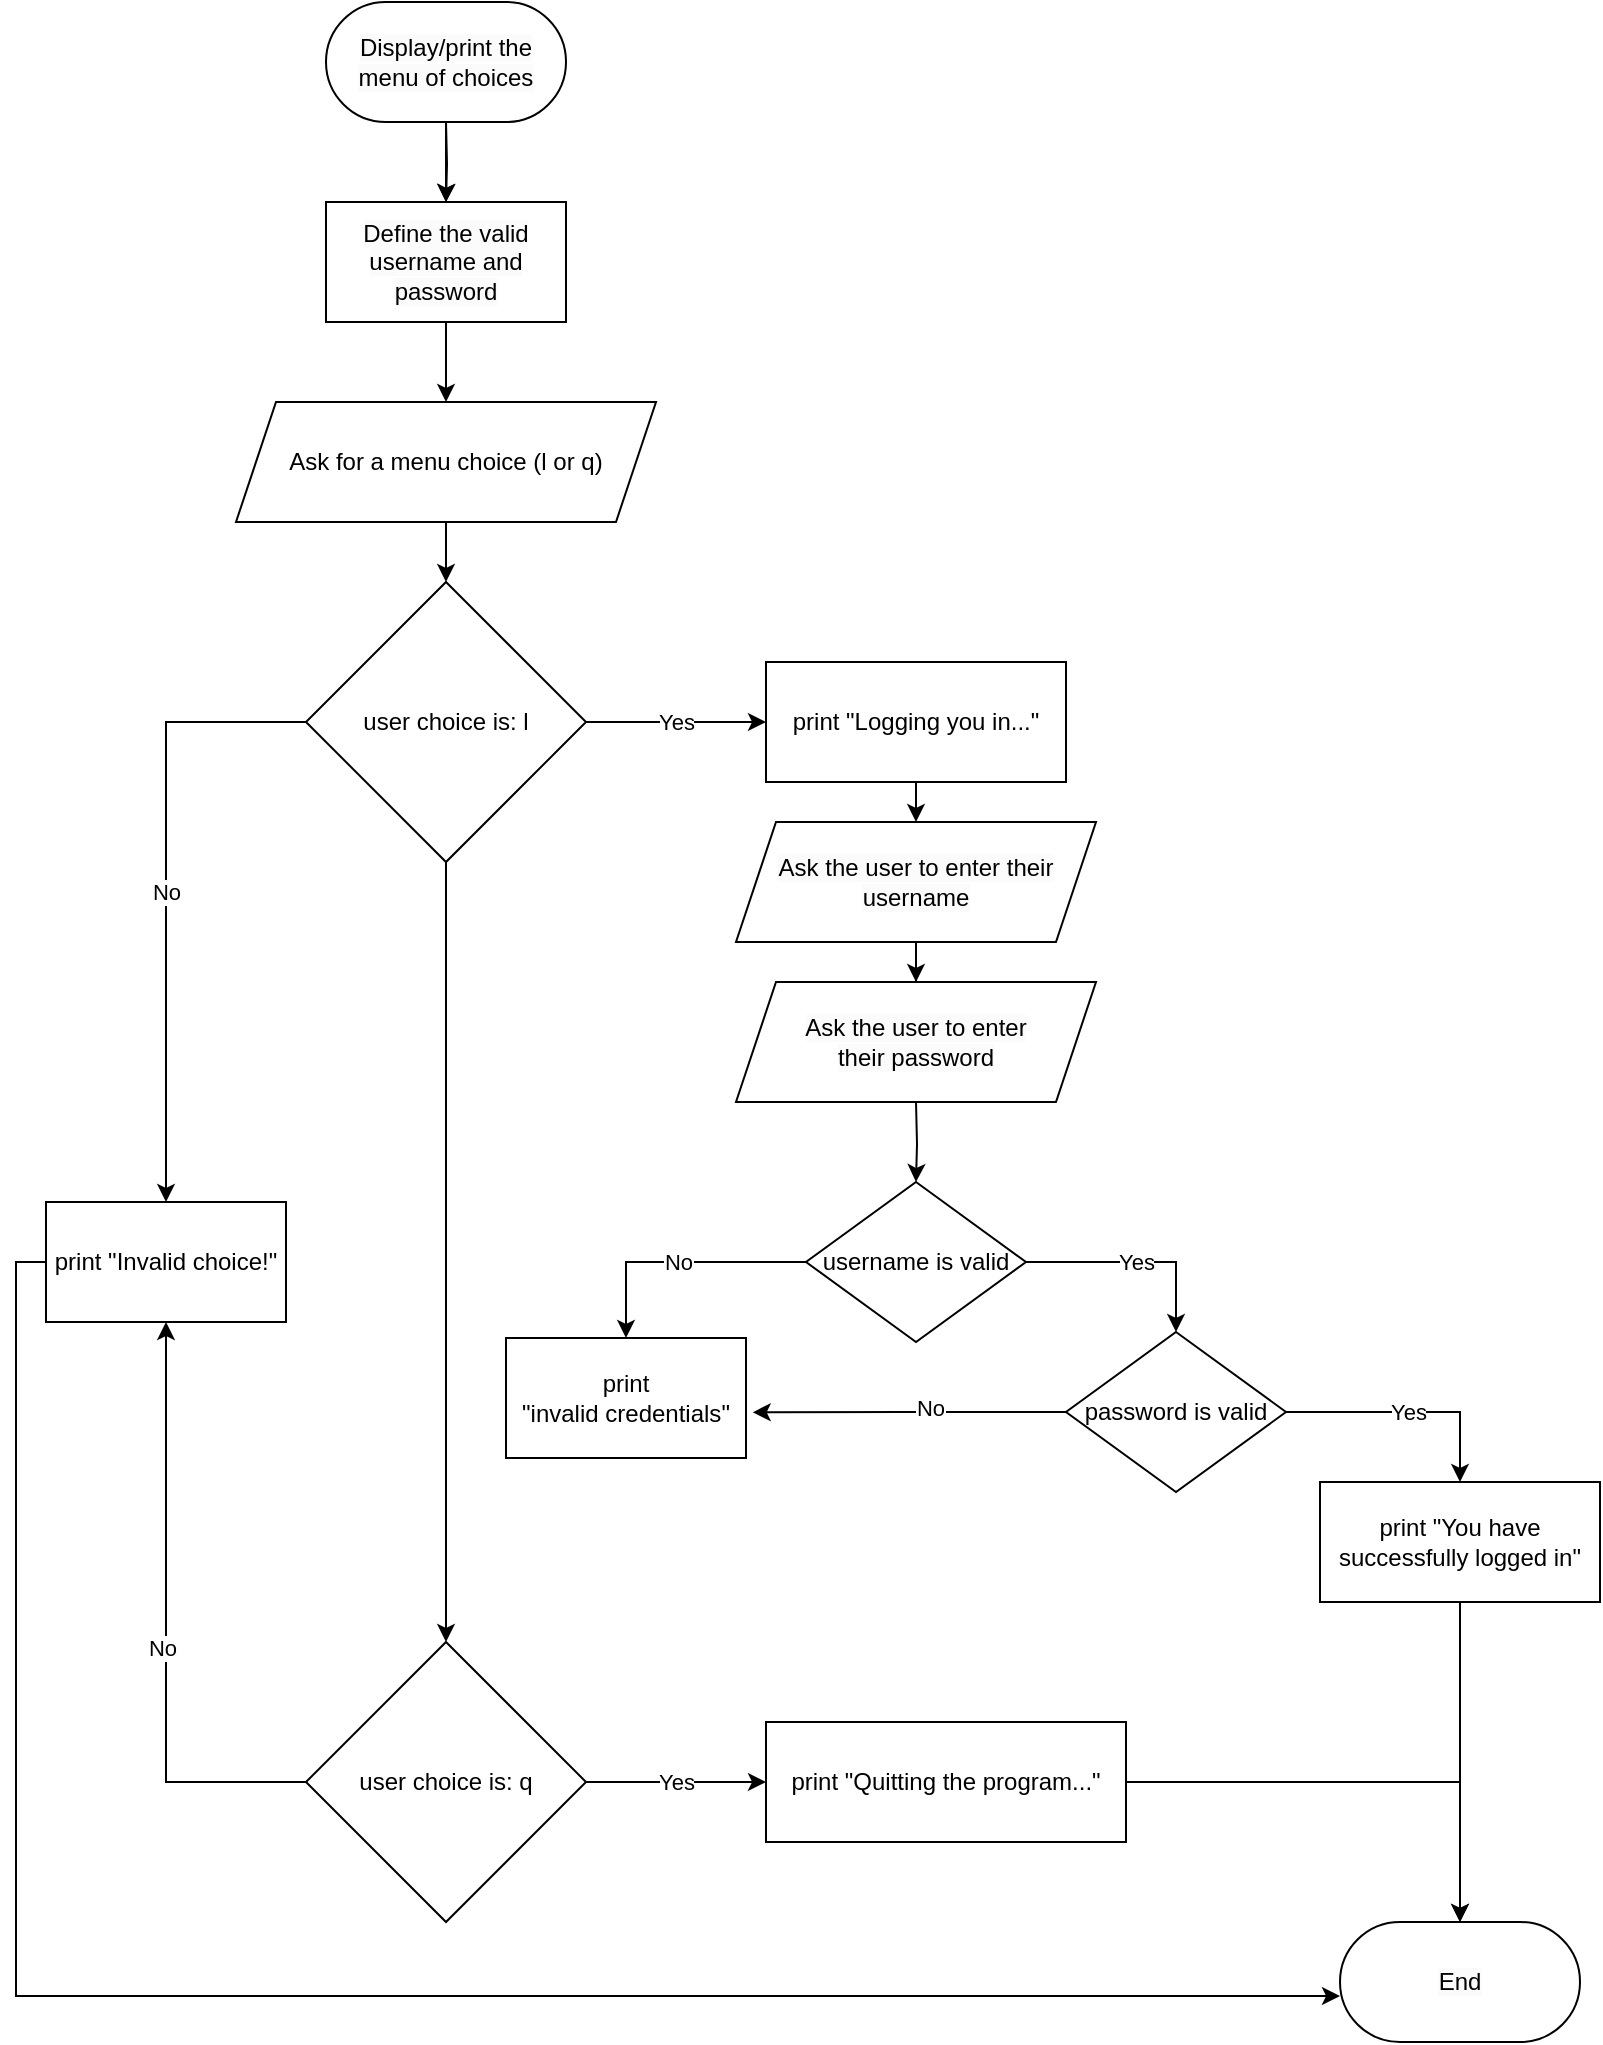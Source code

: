 <mxfile version="20.8.18" type="device"><diagram name="Page-1" id="VkJaoa7Yt4ZLHSvvT-uW"><mxGraphModel dx="410" dy="506" grid="1" gridSize="10" guides="1" tooltips="1" connect="1" arrows="1" fold="1" page="1" pageScale="1" pageWidth="827" pageHeight="1169" math="0" shadow="0"><root><mxCell id="0"/><mxCell id="1" parent="0"/><mxCell id="g2YkS42pn9TeFXYQD6Oe-4" style="edgeStyle=orthogonalEdgeStyle;rounded=0;orthogonalLoop=1;jettySize=auto;html=1;entryX=0.5;entryY=0;entryDx=0;entryDy=0;" parent="1" target="g2YkS42pn9TeFXYQD6Oe-3" edge="1"><mxGeometry relative="1" as="geometry"><mxPoint x="225" y="310" as="sourcePoint"/></mxGeometry></mxCell><mxCell id="g2YkS42pn9TeFXYQD6Oe-9" value="Yes" style="edgeStyle=orthogonalEdgeStyle;rounded=0;orthogonalLoop=1;jettySize=auto;html=1;entryX=0;entryY=0.5;entryDx=0;entryDy=0;" parent="1" source="g2YkS42pn9TeFXYQD6Oe-3" target="g2YkS42pn9TeFXYQD6Oe-8" edge="1"><mxGeometry relative="1" as="geometry"/></mxCell><mxCell id="g2YkS42pn9TeFXYQD6Oe-39" style="edgeStyle=orthogonalEdgeStyle;rounded=0;orthogonalLoop=1;jettySize=auto;html=1;" parent="1" source="g2YkS42pn9TeFXYQD6Oe-3" target="g2YkS42pn9TeFXYQD6Oe-15" edge="1"><mxGeometry relative="1" as="geometry"/></mxCell><mxCell id="g2YkS42pn9TeFXYQD6Oe-41" value="No" style="edgeStyle=orthogonalEdgeStyle;rounded=0;orthogonalLoop=1;jettySize=auto;html=1;" parent="1" source="g2YkS42pn9TeFXYQD6Oe-3" target="g2YkS42pn9TeFXYQD6Oe-40" edge="1"><mxGeometry relative="1" as="geometry"/></mxCell><mxCell id="g2YkS42pn9TeFXYQD6Oe-3" value="user choice is: l" style="rhombus;whiteSpace=wrap;html=1;rounded=0;" parent="1" vertex="1"><mxGeometry x="155" y="340" width="140" height="140" as="geometry"/></mxCell><mxCell id="g2YkS42pn9TeFXYQD6Oe-6" style="edgeStyle=orthogonalEdgeStyle;rounded=0;orthogonalLoop=1;jettySize=auto;html=1;entryX=0.5;entryY=0;entryDx=0;entryDy=0;" parent="1" source="g2YkS42pn9TeFXYQD6Oe-5" edge="1"><mxGeometry relative="1" as="geometry"><mxPoint x="225" y="250" as="targetPoint"/></mxGeometry></mxCell><mxCell id="g2YkS42pn9TeFXYQD6Oe-5" value="&lt;span style=&quot;color: rgb(0, 0, 0); font-family: Helvetica; font-size: 12px; font-style: normal; font-variant-ligatures: normal; font-variant-caps: normal; font-weight: 400; letter-spacing: normal; orphans: 2; text-align: center; text-indent: 0px; text-transform: none; widows: 2; word-spacing: 0px; -webkit-text-stroke-width: 0px; background-color: rgb(251, 251, 251); text-decoration-thickness: initial; text-decoration-style: initial; text-decoration-color: initial; float: none; display: inline !important;&quot;&gt;Define the valid username and password&lt;/span&gt;" style="rounded=0;whiteSpace=wrap;html=1;" parent="1" vertex="1"><mxGeometry x="165" y="150" width="120" height="60" as="geometry"/></mxCell><mxCell id="g2YkS42pn9TeFXYQD6Oe-27" value="" style="edgeStyle=orthogonalEdgeStyle;rounded=0;orthogonalLoop=1;jettySize=auto;html=1;" parent="1" source="g2YkS42pn9TeFXYQD6Oe-8" edge="1"><mxGeometry relative="1" as="geometry"><mxPoint x="460" y="460" as="targetPoint"/></mxGeometry></mxCell><mxCell id="g2YkS42pn9TeFXYQD6Oe-8" value="print &quot;Logging you in...&quot;" style="whiteSpace=wrap;html=1;rounded=0;" parent="1" vertex="1"><mxGeometry x="385" y="380" width="150" height="60" as="geometry"/></mxCell><mxCell id="g2YkS42pn9TeFXYQD6Oe-23" value="Yes" style="edgeStyle=orthogonalEdgeStyle;rounded=0;orthogonalLoop=1;jettySize=auto;html=1;" parent="1" source="g2YkS42pn9TeFXYQD6Oe-15" target="g2YkS42pn9TeFXYQD6Oe-22" edge="1"><mxGeometry relative="1" as="geometry"/></mxCell><mxCell id="g2YkS42pn9TeFXYQD6Oe-42" style="edgeStyle=orthogonalEdgeStyle;rounded=0;orthogonalLoop=1;jettySize=auto;html=1;entryX=0.5;entryY=1;entryDx=0;entryDy=0;" parent="1" source="g2YkS42pn9TeFXYQD6Oe-15" target="g2YkS42pn9TeFXYQD6Oe-40" edge="1"><mxGeometry relative="1" as="geometry"/></mxCell><mxCell id="g2YkS42pn9TeFXYQD6Oe-43" value="No" style="edgeLabel;html=1;align=center;verticalAlign=middle;resizable=0;points=[];" parent="g2YkS42pn9TeFXYQD6Oe-42" vertex="1" connectable="0"><mxGeometry x="-0.085" y="2" relative="1" as="geometry"><mxPoint as="offset"/></mxGeometry></mxCell><mxCell id="g2YkS42pn9TeFXYQD6Oe-15" value="user choice is: q" style="rhombus;whiteSpace=wrap;html=1;rounded=0;" parent="1" vertex="1"><mxGeometry x="155" y="870" width="140" height="140" as="geometry"/></mxCell><mxCell id="d4qaRlam0Jk75mYag_ZH-8" style="edgeStyle=orthogonalEdgeStyle;rounded=0;orthogonalLoop=1;jettySize=auto;html=1;" parent="1" source="g2YkS42pn9TeFXYQD6Oe-22" target="d4qaRlam0Jk75mYag_ZH-3" edge="1"><mxGeometry relative="1" as="geometry"/></mxCell><mxCell id="g2YkS42pn9TeFXYQD6Oe-22" value="print &quot;Quitting the program&lt;span style=&quot;background-color: initial;&quot;&gt;...&quot;&lt;/span&gt;" style="whiteSpace=wrap;html=1;rounded=0;" parent="1" vertex="1"><mxGeometry x="385" y="910" width="180" height="60" as="geometry"/></mxCell><mxCell id="g2YkS42pn9TeFXYQD6Oe-26" value="" style="edgeStyle=orthogonalEdgeStyle;rounded=0;orthogonalLoop=1;jettySize=auto;html=1;" parent="1" edge="1"><mxGeometry relative="1" as="geometry"><mxPoint x="460" y="520" as="sourcePoint"/></mxGeometry></mxCell><mxCell id="g2YkS42pn9TeFXYQD6Oe-30" style="edgeStyle=orthogonalEdgeStyle;rounded=0;orthogonalLoop=1;jettySize=auto;html=1;" parent="1" target="g2YkS42pn9TeFXYQD6Oe-28" edge="1"><mxGeometry relative="1" as="geometry"><mxPoint x="460" y="600" as="sourcePoint"/></mxGeometry></mxCell><mxCell id="g2YkS42pn9TeFXYQD6Oe-32" value="Yes" style="edgeStyle=orthogonalEdgeStyle;rounded=0;orthogonalLoop=1;jettySize=auto;html=1;entryX=0.5;entryY=0;entryDx=0;entryDy=0;" parent="1" source="g2YkS42pn9TeFXYQD6Oe-28" target="g2YkS42pn9TeFXYQD6Oe-31" edge="1"><mxGeometry relative="1" as="geometry"><mxPoint x="565" y="730" as="targetPoint"/></mxGeometry></mxCell><mxCell id="g2YkS42pn9TeFXYQD6Oe-34" value="No" style="edgeStyle=orthogonalEdgeStyle;rounded=0;orthogonalLoop=1;jettySize=auto;html=1;entryX=0.5;entryY=0;entryDx=0;entryDy=0;" parent="1" source="g2YkS42pn9TeFXYQD6Oe-28" target="g2YkS42pn9TeFXYQD6Oe-33" edge="1"><mxGeometry relative="1" as="geometry"/></mxCell><mxCell id="g2YkS42pn9TeFXYQD6Oe-28" value="username is valid" style="rhombus;whiteSpace=wrap;html=1;rounded=0;" parent="1" vertex="1"><mxGeometry x="405" y="640" width="110" height="80" as="geometry"/></mxCell><mxCell id="g2YkS42pn9TeFXYQD6Oe-35" style="edgeStyle=orthogonalEdgeStyle;rounded=0;orthogonalLoop=1;jettySize=auto;html=1;entryX=1.028;entryY=0.619;entryDx=0;entryDy=0;entryPerimeter=0;" parent="1" source="g2YkS42pn9TeFXYQD6Oe-31" target="g2YkS42pn9TeFXYQD6Oe-33" edge="1"><mxGeometry relative="1" as="geometry"/></mxCell><mxCell id="g2YkS42pn9TeFXYQD6Oe-36" value="No" style="edgeLabel;html=1;align=center;verticalAlign=middle;resizable=0;points=[];" parent="g2YkS42pn9TeFXYQD6Oe-35" vertex="1" connectable="0"><mxGeometry x="-0.139" y="-2" relative="1" as="geometry"><mxPoint x="-1" as="offset"/></mxGeometry></mxCell><mxCell id="g2YkS42pn9TeFXYQD6Oe-38" value="Yes" style="edgeStyle=orthogonalEdgeStyle;rounded=0;orthogonalLoop=1;jettySize=auto;html=1;entryX=0.5;entryY=0;entryDx=0;entryDy=0;" parent="1" source="g2YkS42pn9TeFXYQD6Oe-31" target="g2YkS42pn9TeFXYQD6Oe-37" edge="1"><mxGeometry relative="1" as="geometry"/></mxCell><mxCell id="g2YkS42pn9TeFXYQD6Oe-31" value="password is valid" style="rhombus;whiteSpace=wrap;html=1;rounded=0;" parent="1" vertex="1"><mxGeometry x="535" y="715" width="110" height="80" as="geometry"/></mxCell><mxCell id="g2YkS42pn9TeFXYQD6Oe-33" value="print &quot;invalid&amp;nbsp;credentials&lt;span style=&quot;background-color: initial;&quot;&gt;&quot;&lt;/span&gt;" style="whiteSpace=wrap;html=1;rounded=0;" parent="1" vertex="1"><mxGeometry x="255" y="718" width="120" height="60" as="geometry"/></mxCell><mxCell id="d4qaRlam0Jk75mYag_ZH-4" style="edgeStyle=orthogonalEdgeStyle;rounded=0;orthogonalLoop=1;jettySize=auto;html=1;entryX=0.5;entryY=0;entryDx=0;entryDy=0;" parent="1" source="g2YkS42pn9TeFXYQD6Oe-37" target="d4qaRlam0Jk75mYag_ZH-3" edge="1"><mxGeometry relative="1" as="geometry"/></mxCell><mxCell id="g2YkS42pn9TeFXYQD6Oe-37" value="print &quot;You have successfully logged in&quot;" style="whiteSpace=wrap;html=1;rounded=0;" parent="1" vertex="1"><mxGeometry x="662" y="790" width="140" height="60" as="geometry"/></mxCell><mxCell id="d4qaRlam0Jk75mYag_ZH-14" style="edgeStyle=orthogonalEdgeStyle;rounded=0;orthogonalLoop=1;jettySize=auto;html=1;entryX=0;entryY=0.617;entryDx=0;entryDy=0;entryPerimeter=0;" parent="1" source="g2YkS42pn9TeFXYQD6Oe-40" target="d4qaRlam0Jk75mYag_ZH-3" edge="1"><mxGeometry relative="1" as="geometry"><Array as="points"><mxPoint x="10" y="680"/><mxPoint x="10" y="1047"/></Array></mxGeometry></mxCell><mxCell id="g2YkS42pn9TeFXYQD6Oe-40" value="print &quot;Invalid choice!&lt;span style=&quot;background-color: initial;&quot;&gt;&quot;&lt;/span&gt;" style="whiteSpace=wrap;html=1;rounded=0;" parent="1" vertex="1"><mxGeometry x="25" y="650" width="120" height="60" as="geometry"/></mxCell><mxCell id="g2YkS42pn9TeFXYQD6Oe-45" style="edgeStyle=orthogonalEdgeStyle;rounded=0;orthogonalLoop=1;jettySize=auto;html=1;entryX=0.5;entryY=0;entryDx=0;entryDy=0;" parent="1" target="g2YkS42pn9TeFXYQD6Oe-5" edge="1"><mxGeometry relative="1" as="geometry"><mxPoint x="225" y="110" as="sourcePoint"/></mxGeometry></mxCell><mxCell id="d4qaRlam0Jk75mYag_ZH-2" value="" style="edgeStyle=orthogonalEdgeStyle;rounded=0;orthogonalLoop=1;jettySize=auto;html=1;" parent="1" source="d4qaRlam0Jk75mYag_ZH-1" target="g2YkS42pn9TeFXYQD6Oe-5" edge="1"><mxGeometry relative="1" as="geometry"/></mxCell><mxCell id="d4qaRlam0Jk75mYag_ZH-1" value="&lt;span style=&quot;color: rgb(0, 0, 0); font-family: Helvetica; font-size: 12px; font-style: normal; font-variant-ligatures: normal; font-variant-caps: normal; font-weight: 400; letter-spacing: normal; orphans: 2; text-align: center; text-indent: 0px; text-transform: none; widows: 2; word-spacing: 0px; -webkit-text-stroke-width: 0px; background-color: rgb(251, 251, 251); text-decoration-thickness: initial; text-decoration-style: initial; text-decoration-color: initial; float: none; display: inline !important;&quot;&gt;Display/print the menu of choices&lt;/span&gt;" style="rounded=1;whiteSpace=wrap;html=1;arcSize=50;" parent="1" vertex="1"><mxGeometry x="165" y="50" width="120" height="60" as="geometry"/></mxCell><mxCell id="d4qaRlam0Jk75mYag_ZH-3" value="&lt;span style=&quot;color: rgb(0, 0, 0); font-family: Helvetica; font-size: 12px; font-style: normal; font-variant-ligatures: normal; font-variant-caps: normal; font-weight: 400; letter-spacing: normal; orphans: 2; text-align: center; text-indent: 0px; text-transform: none; widows: 2; word-spacing: 0px; -webkit-text-stroke-width: 0px; background-color: rgb(251, 251, 251); text-decoration-thickness: initial; text-decoration-style: initial; text-decoration-color: initial; float: none; display: inline !important;&quot;&gt;End&lt;/span&gt;" style="rounded=1;whiteSpace=wrap;html=1;arcSize=50;" parent="1" vertex="1"><mxGeometry x="672" y="1010" width="120" height="60" as="geometry"/></mxCell><mxCell id="d4qaRlam0Jk75mYag_ZH-9" value="Ask for a menu choice (l or q)" style="shape=parallelogram;perimeter=parallelogramPerimeter;whiteSpace=wrap;html=1;fixedSize=1;" parent="1" vertex="1"><mxGeometry x="120" y="250" width="210" height="60" as="geometry"/></mxCell><mxCell id="d4qaRlam0Jk75mYag_ZH-13" style="edgeStyle=orthogonalEdgeStyle;rounded=0;orthogonalLoop=1;jettySize=auto;html=1;" parent="1" source="d4qaRlam0Jk75mYag_ZH-11" target="d4qaRlam0Jk75mYag_ZH-12" edge="1"><mxGeometry relative="1" as="geometry"/></mxCell><mxCell id="d4qaRlam0Jk75mYag_ZH-11" value="&lt;span style=&quot;color: rgb(0, 0, 0); font-family: Helvetica; font-size: 12px; font-style: normal; font-variant-ligatures: normal; font-variant-caps: normal; font-weight: 400; letter-spacing: normal; orphans: 2; text-align: center; text-indent: 0px; text-transform: none; widows: 2; word-spacing: 0px; -webkit-text-stroke-width: 0px; background-color: rgb(251, 251, 251); text-decoration-thickness: initial; text-decoration-style: initial; text-decoration-color: initial; float: none; display: inline !important;&quot;&gt;Ask the user to enter their username&lt;/span&gt;" style="shape=parallelogram;perimeter=parallelogramPerimeter;whiteSpace=wrap;html=1;fixedSize=1;" parent="1" vertex="1"><mxGeometry x="370" y="460" width="180" height="60" as="geometry"/></mxCell><mxCell id="d4qaRlam0Jk75mYag_ZH-12" value="&lt;span style=&quot;color: rgb(0, 0, 0); font-family: Helvetica; font-size: 12px; font-style: normal; font-variant-ligatures: normal; font-variant-caps: normal; font-weight: 400; letter-spacing: normal; orphans: 2; text-align: center; text-indent: 0px; text-transform: none; widows: 2; word-spacing: 0px; -webkit-text-stroke-width: 0px; background-color: rgb(251, 251, 251); text-decoration-thickness: initial; text-decoration-style: initial; text-decoration-color: initial; float: none; display: inline !important;&quot;&gt;Ask the user to enter their&amp;nbsp;password&lt;/span&gt;" style="shape=parallelogram;perimeter=parallelogramPerimeter;whiteSpace=wrap;html=1;fixedSize=1;" parent="1" vertex="1"><mxGeometry x="370" y="540" width="180" height="60" as="geometry"/></mxCell></root></mxGraphModel></diagram></mxfile>